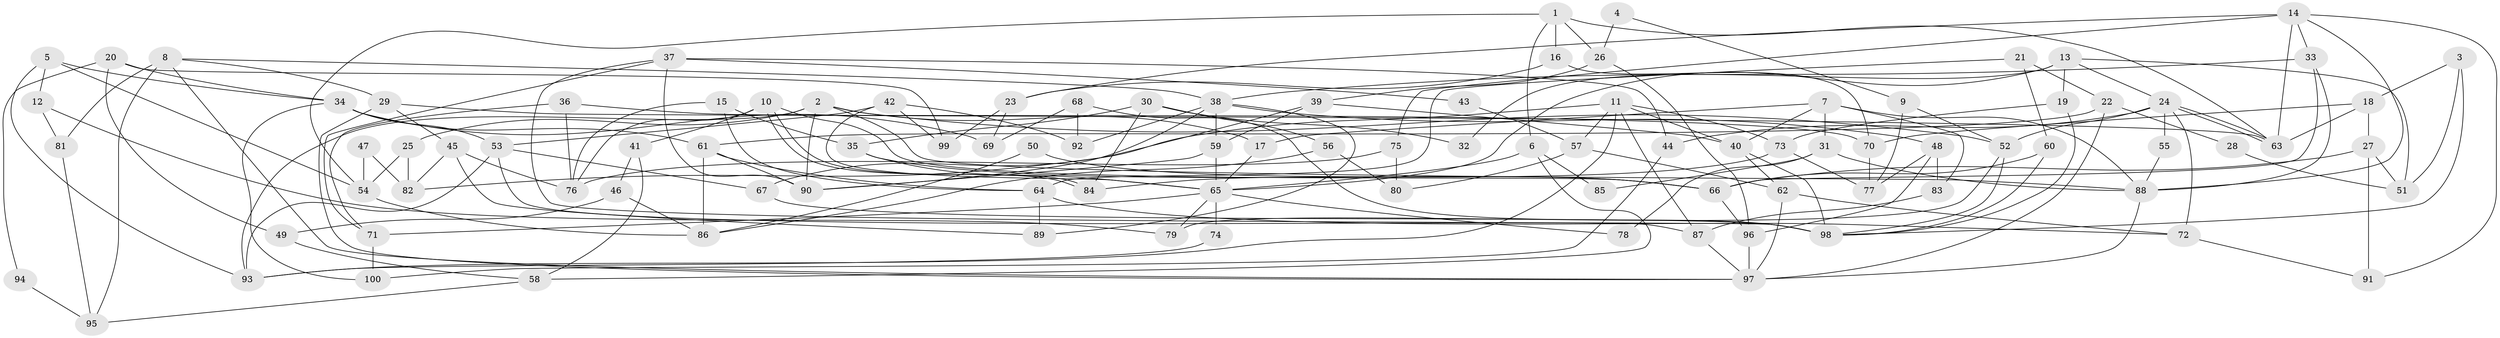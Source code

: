 // coarse degree distribution, {5: 0.16, 2: 0.04, 6: 0.24, 7: 0.08, 4: 0.24, 3: 0.06, 9: 0.02, 10: 0.04, 8: 0.12}
// Generated by graph-tools (version 1.1) at 2025/37/03/04/25 23:37:06]
// undirected, 100 vertices, 200 edges
graph export_dot {
  node [color=gray90,style=filled];
  1;
  2;
  3;
  4;
  5;
  6;
  7;
  8;
  9;
  10;
  11;
  12;
  13;
  14;
  15;
  16;
  17;
  18;
  19;
  20;
  21;
  22;
  23;
  24;
  25;
  26;
  27;
  28;
  29;
  30;
  31;
  32;
  33;
  34;
  35;
  36;
  37;
  38;
  39;
  40;
  41;
  42;
  43;
  44;
  45;
  46;
  47;
  48;
  49;
  50;
  51;
  52;
  53;
  54;
  55;
  56;
  57;
  58;
  59;
  60;
  61;
  62;
  63;
  64;
  65;
  66;
  67;
  68;
  69;
  70;
  71;
  72;
  73;
  74;
  75;
  76;
  77;
  78;
  79;
  80;
  81;
  82;
  83;
  84;
  85;
  86;
  87;
  88;
  89;
  90;
  91;
  92;
  93;
  94;
  95;
  96;
  97;
  98;
  99;
  100;
  1 -- 63;
  1 -- 54;
  1 -- 6;
  1 -- 16;
  1 -- 26;
  2 -- 17;
  2 -- 90;
  2 -- 25;
  2 -- 52;
  2 -- 88;
  2 -- 93;
  3 -- 18;
  3 -- 98;
  3 -- 51;
  4 -- 26;
  4 -- 9;
  5 -- 54;
  5 -- 34;
  5 -- 12;
  5 -- 93;
  6 -- 58;
  6 -- 65;
  6 -- 85;
  7 -- 83;
  7 -- 88;
  7 -- 17;
  7 -- 31;
  7 -- 40;
  8 -- 29;
  8 -- 97;
  8 -- 38;
  8 -- 81;
  8 -- 95;
  9 -- 77;
  9 -- 52;
  10 -- 84;
  10 -- 84;
  10 -- 66;
  10 -- 41;
  10 -- 76;
  11 -- 87;
  11 -- 93;
  11 -- 40;
  11 -- 57;
  11 -- 73;
  11 -- 82;
  12 -- 79;
  12 -- 81;
  13 -- 65;
  13 -- 24;
  13 -- 19;
  13 -- 32;
  13 -- 51;
  14 -- 33;
  14 -- 91;
  14 -- 23;
  14 -- 63;
  14 -- 75;
  14 -- 88;
  15 -- 35;
  15 -- 64;
  15 -- 76;
  16 -- 70;
  16 -- 23;
  17 -- 65;
  18 -- 27;
  18 -- 63;
  18 -- 70;
  19 -- 98;
  19 -- 73;
  20 -- 34;
  20 -- 99;
  20 -- 49;
  20 -- 94;
  21 -- 64;
  21 -- 60;
  21 -- 22;
  22 -- 61;
  22 -- 28;
  22 -- 97;
  23 -- 69;
  23 -- 99;
  24 -- 63;
  24 -- 63;
  24 -- 72;
  24 -- 44;
  24 -- 52;
  24 -- 55;
  25 -- 82;
  25 -- 54;
  26 -- 96;
  26 -- 39;
  27 -- 66;
  27 -- 51;
  27 -- 91;
  28 -- 51;
  29 -- 97;
  29 -- 63;
  29 -- 45;
  30 -- 35;
  30 -- 84;
  30 -- 32;
  30 -- 56;
  31 -- 88;
  31 -- 78;
  31 -- 85;
  33 -- 88;
  33 -- 38;
  33 -- 66;
  34 -- 69;
  34 -- 53;
  34 -- 61;
  34 -- 100;
  35 -- 66;
  35 -- 65;
  36 -- 71;
  36 -- 76;
  36 -- 70;
  37 -- 90;
  37 -- 98;
  37 -- 43;
  37 -- 44;
  37 -- 71;
  38 -- 59;
  38 -- 48;
  38 -- 89;
  38 -- 90;
  38 -- 92;
  39 -- 40;
  39 -- 59;
  39 -- 67;
  40 -- 62;
  40 -- 98;
  41 -- 58;
  41 -- 46;
  42 -- 65;
  42 -- 53;
  42 -- 92;
  42 -- 99;
  43 -- 57;
  44 -- 100;
  45 -- 76;
  45 -- 82;
  45 -- 89;
  46 -- 86;
  46 -- 49;
  47 -- 82;
  47 -- 54;
  48 -- 77;
  48 -- 83;
  48 -- 96;
  49 -- 58;
  50 -- 66;
  50 -- 86;
  52 -- 79;
  52 -- 98;
  53 -- 93;
  53 -- 67;
  53 -- 87;
  54 -- 86;
  55 -- 88;
  56 -- 80;
  56 -- 86;
  57 -- 62;
  57 -- 80;
  58 -- 95;
  59 -- 65;
  59 -- 90;
  60 -- 98;
  60 -- 66;
  61 -- 90;
  61 -- 64;
  61 -- 86;
  62 -- 97;
  62 -- 72;
  64 -- 89;
  64 -- 72;
  65 -- 71;
  65 -- 74;
  65 -- 78;
  65 -- 79;
  66 -- 96;
  67 -- 98;
  68 -- 98;
  68 -- 92;
  68 -- 69;
  70 -- 77;
  71 -- 100;
  72 -- 91;
  73 -- 77;
  73 -- 84;
  74 -- 93;
  75 -- 76;
  75 -- 80;
  81 -- 95;
  83 -- 87;
  87 -- 97;
  88 -- 97;
  94 -- 95;
  96 -- 97;
}
